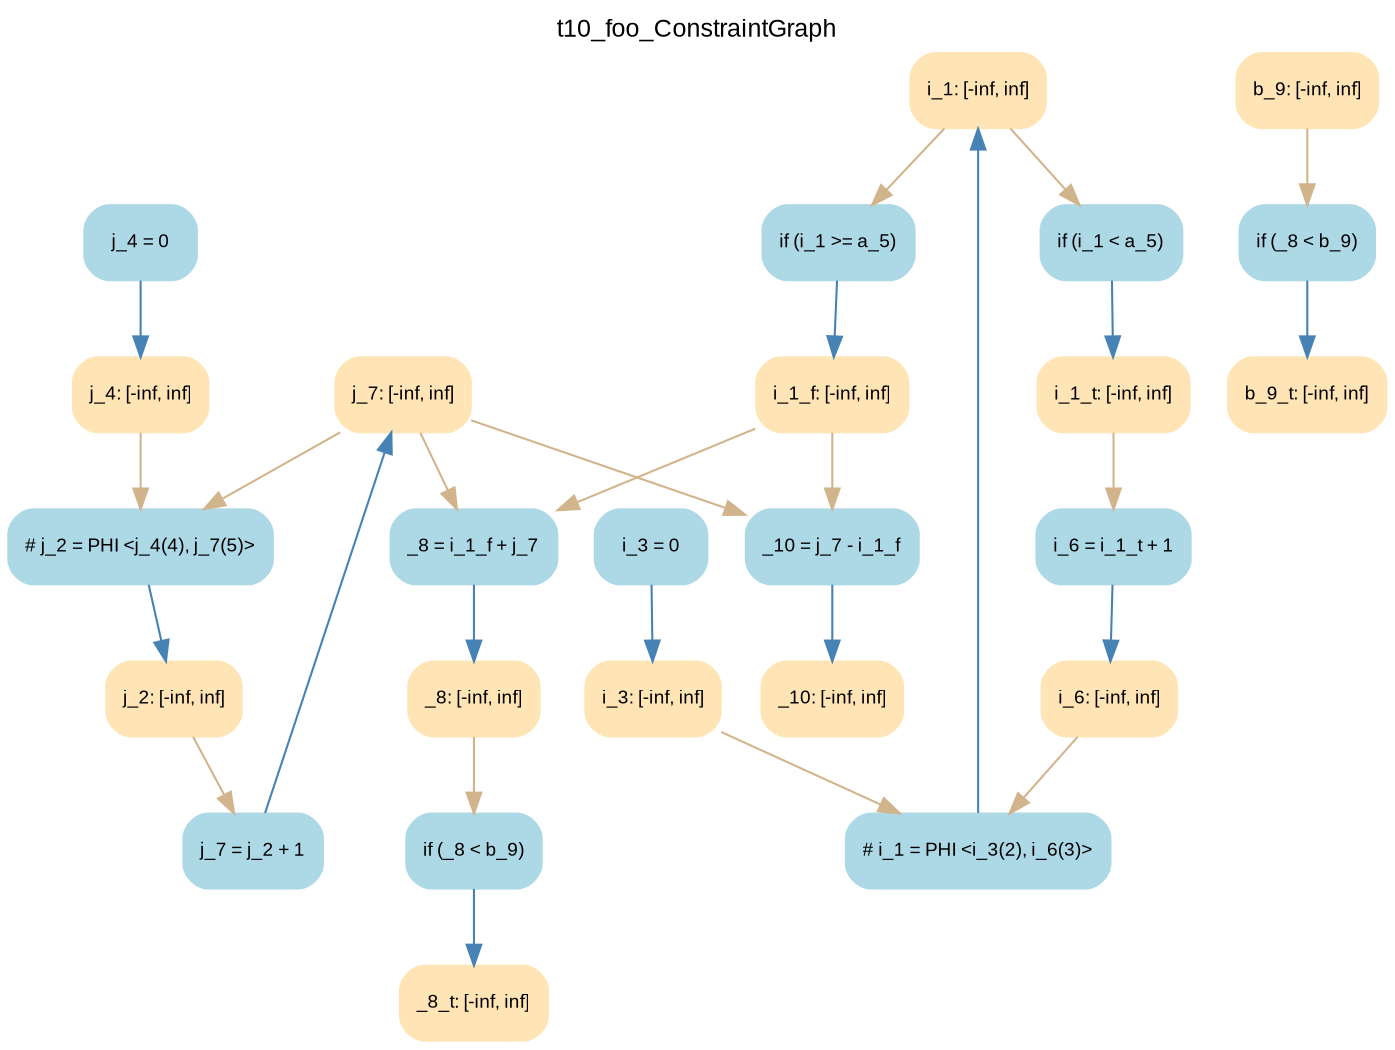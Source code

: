 digraph t10_foo_ConstraintGraph { 
	label=t10_foo_ConstraintGraph
	center=true
	labelloc=top
	fontname=Arial
	fontsize=12
	edge[fontname=Arial, fontsize=10]
	node[fontname=Arial, fontsize=9]

		Node_0 -> Node_1 [color=steelblue]
		Node_2 -> Node_3 [color=steelblue]
		Node_4 -> Node_5 [color=steelblue]
		Node_6 -> Node_7 [color=steelblue]
		Node_8 -> Node_9 [color=steelblue]
		Node_10 -> Node_11 [color=steelblue]
		Node_12 -> Node_13 [color=steelblue]
		Node_14 -> Node_15 [color=steelblue]
		Node_16 -> Node_17 [color=steelblue]
		Node_18 -> Node_19 [color=steelblue]
		Node_20 -> Node_21 [color=steelblue]
		Node_22 -> Node_23 [color=steelblue]
		Node_3 -> Node_8 [color=tan]
		Node_3 -> Node_20 [color=tan]
		Node_3 -> Node_22 [color=tan]
		Node_1 -> Node_8 [color=tan]
		Node_1 -> Node_22 [color=tan]
		Node_13 -> Node_18 [color=tan]
		Node_21 -> Node_2 [color=tan]
		Node_17 -> Node_20 [color=tan]
		Node_7 -> Node_18 [color=tan]
		Node_15 -> Node_12 [color=tan]
		Node_24 -> Node_4 [color=tan]
		Node_9 -> Node_10 [color=tan]
		Node_19 -> Node_0 [color=tan]
		Node_19 -> Node_14 [color=tan]

	Node_0 [fillcolor=lightblue, color=lightblue, shape=Mrecord, style=filled, label="{ if (i_1 \>= a_5) }"]
	Node_2 [fillcolor=lightblue, color=lightblue, shape=Mrecord, style=filled, label="{ j_7 = j_2 + 1 }"]
	Node_4 [fillcolor=lightblue, color=lightblue, shape=Mrecord, style=filled, label="{ if (_8 \< b_9) }"]
	Node_6 [fillcolor=lightblue, color=lightblue, shape=Mrecord, style=filled, label="{ i_3 = 0 }"]
	Node_8 [fillcolor=lightblue, color=lightblue, shape=Mrecord, style=filled, label="{ _8 = i_1_f + j_7 }"]
	Node_10 [fillcolor=lightblue, color=lightblue, shape=Mrecord, style=filled, label="{ if (_8 \< b_9) }"]
	Node_12 [fillcolor=lightblue, color=lightblue, shape=Mrecord, style=filled, label="{ i_6 = i_1_t + 1 }"]
	Node_14 [fillcolor=lightblue, color=lightblue, shape=Mrecord, style=filled, label="{ if (i_1 \< a_5) }"]
	Node_16 [fillcolor=lightblue, color=lightblue, shape=Mrecord, style=filled, label="{ j_4 = 0 }"]
	Node_18 [fillcolor=lightblue, color=lightblue, shape=Mrecord, style=filled, label="{ # i_1 = PHI \<i_3(2), i_6(3)\> }"]
	Node_20 [fillcolor=lightblue, color=lightblue, shape=Mrecord, style=filled, label="{ # j_2 = PHI \<j_4(4), j_7(5)\> }"]
	Node_22 [fillcolor=lightblue, color=lightblue, shape=Mrecord, style=filled, label="{ _10 = j_7 - i_1_f }"]
	Node_3 [fillcolor=moccasin, color=moccasin, shape=Mrecord, style=filled, label="{ j_7: \[-inf, inf\] }"]
	Node_1 [fillcolor=moccasin, color=moccasin, shape=Mrecord, style=filled, label="{ i_1_f: \[-inf, inf\] }"]
	Node_13 [fillcolor=moccasin, color=moccasin, shape=Mrecord, style=filled, label="{ i_6: \[-inf, inf\] }"]
	Node_23 [fillcolor=moccasin, color=moccasin, shape=Mrecord, style=filled, label="{ _10: \[-inf, inf\] }"]
	Node_21 [fillcolor=moccasin, color=moccasin, shape=Mrecord, style=filled, label="{ j_2: \[-inf, inf\] }"]
	Node_17 [fillcolor=moccasin, color=moccasin, shape=Mrecord, style=filled, label="{ j_4: \[-inf, inf\] }"]
	Node_11 [fillcolor=moccasin, color=moccasin, shape=Mrecord, style=filled, label="{ _8_t: \[-inf, inf\] }"]
	Node_7 [fillcolor=moccasin, color=moccasin, shape=Mrecord, style=filled, label="{ i_3: \[-inf, inf\] }"]
	Node_15 [fillcolor=moccasin, color=moccasin, shape=Mrecord, style=filled, label="{ i_1_t: \[-inf, inf\] }"]
	Node_24 [fillcolor=moccasin, color=moccasin, shape=Mrecord, style=filled, label="{ b_9: \[-inf, inf\] }"]
	Node_9 [fillcolor=moccasin, color=moccasin, shape=Mrecord, style=filled, label="{ _8: \[-inf, inf\] }"]
	Node_19 [fillcolor=moccasin, color=moccasin, shape=Mrecord, style=filled, label="{ i_1: \[-inf, inf\] }"]
	Node_5 [fillcolor=moccasin, color=moccasin, shape=Mrecord, style=filled, label="{ b_9_t: \[-inf, inf\] }"]
}
